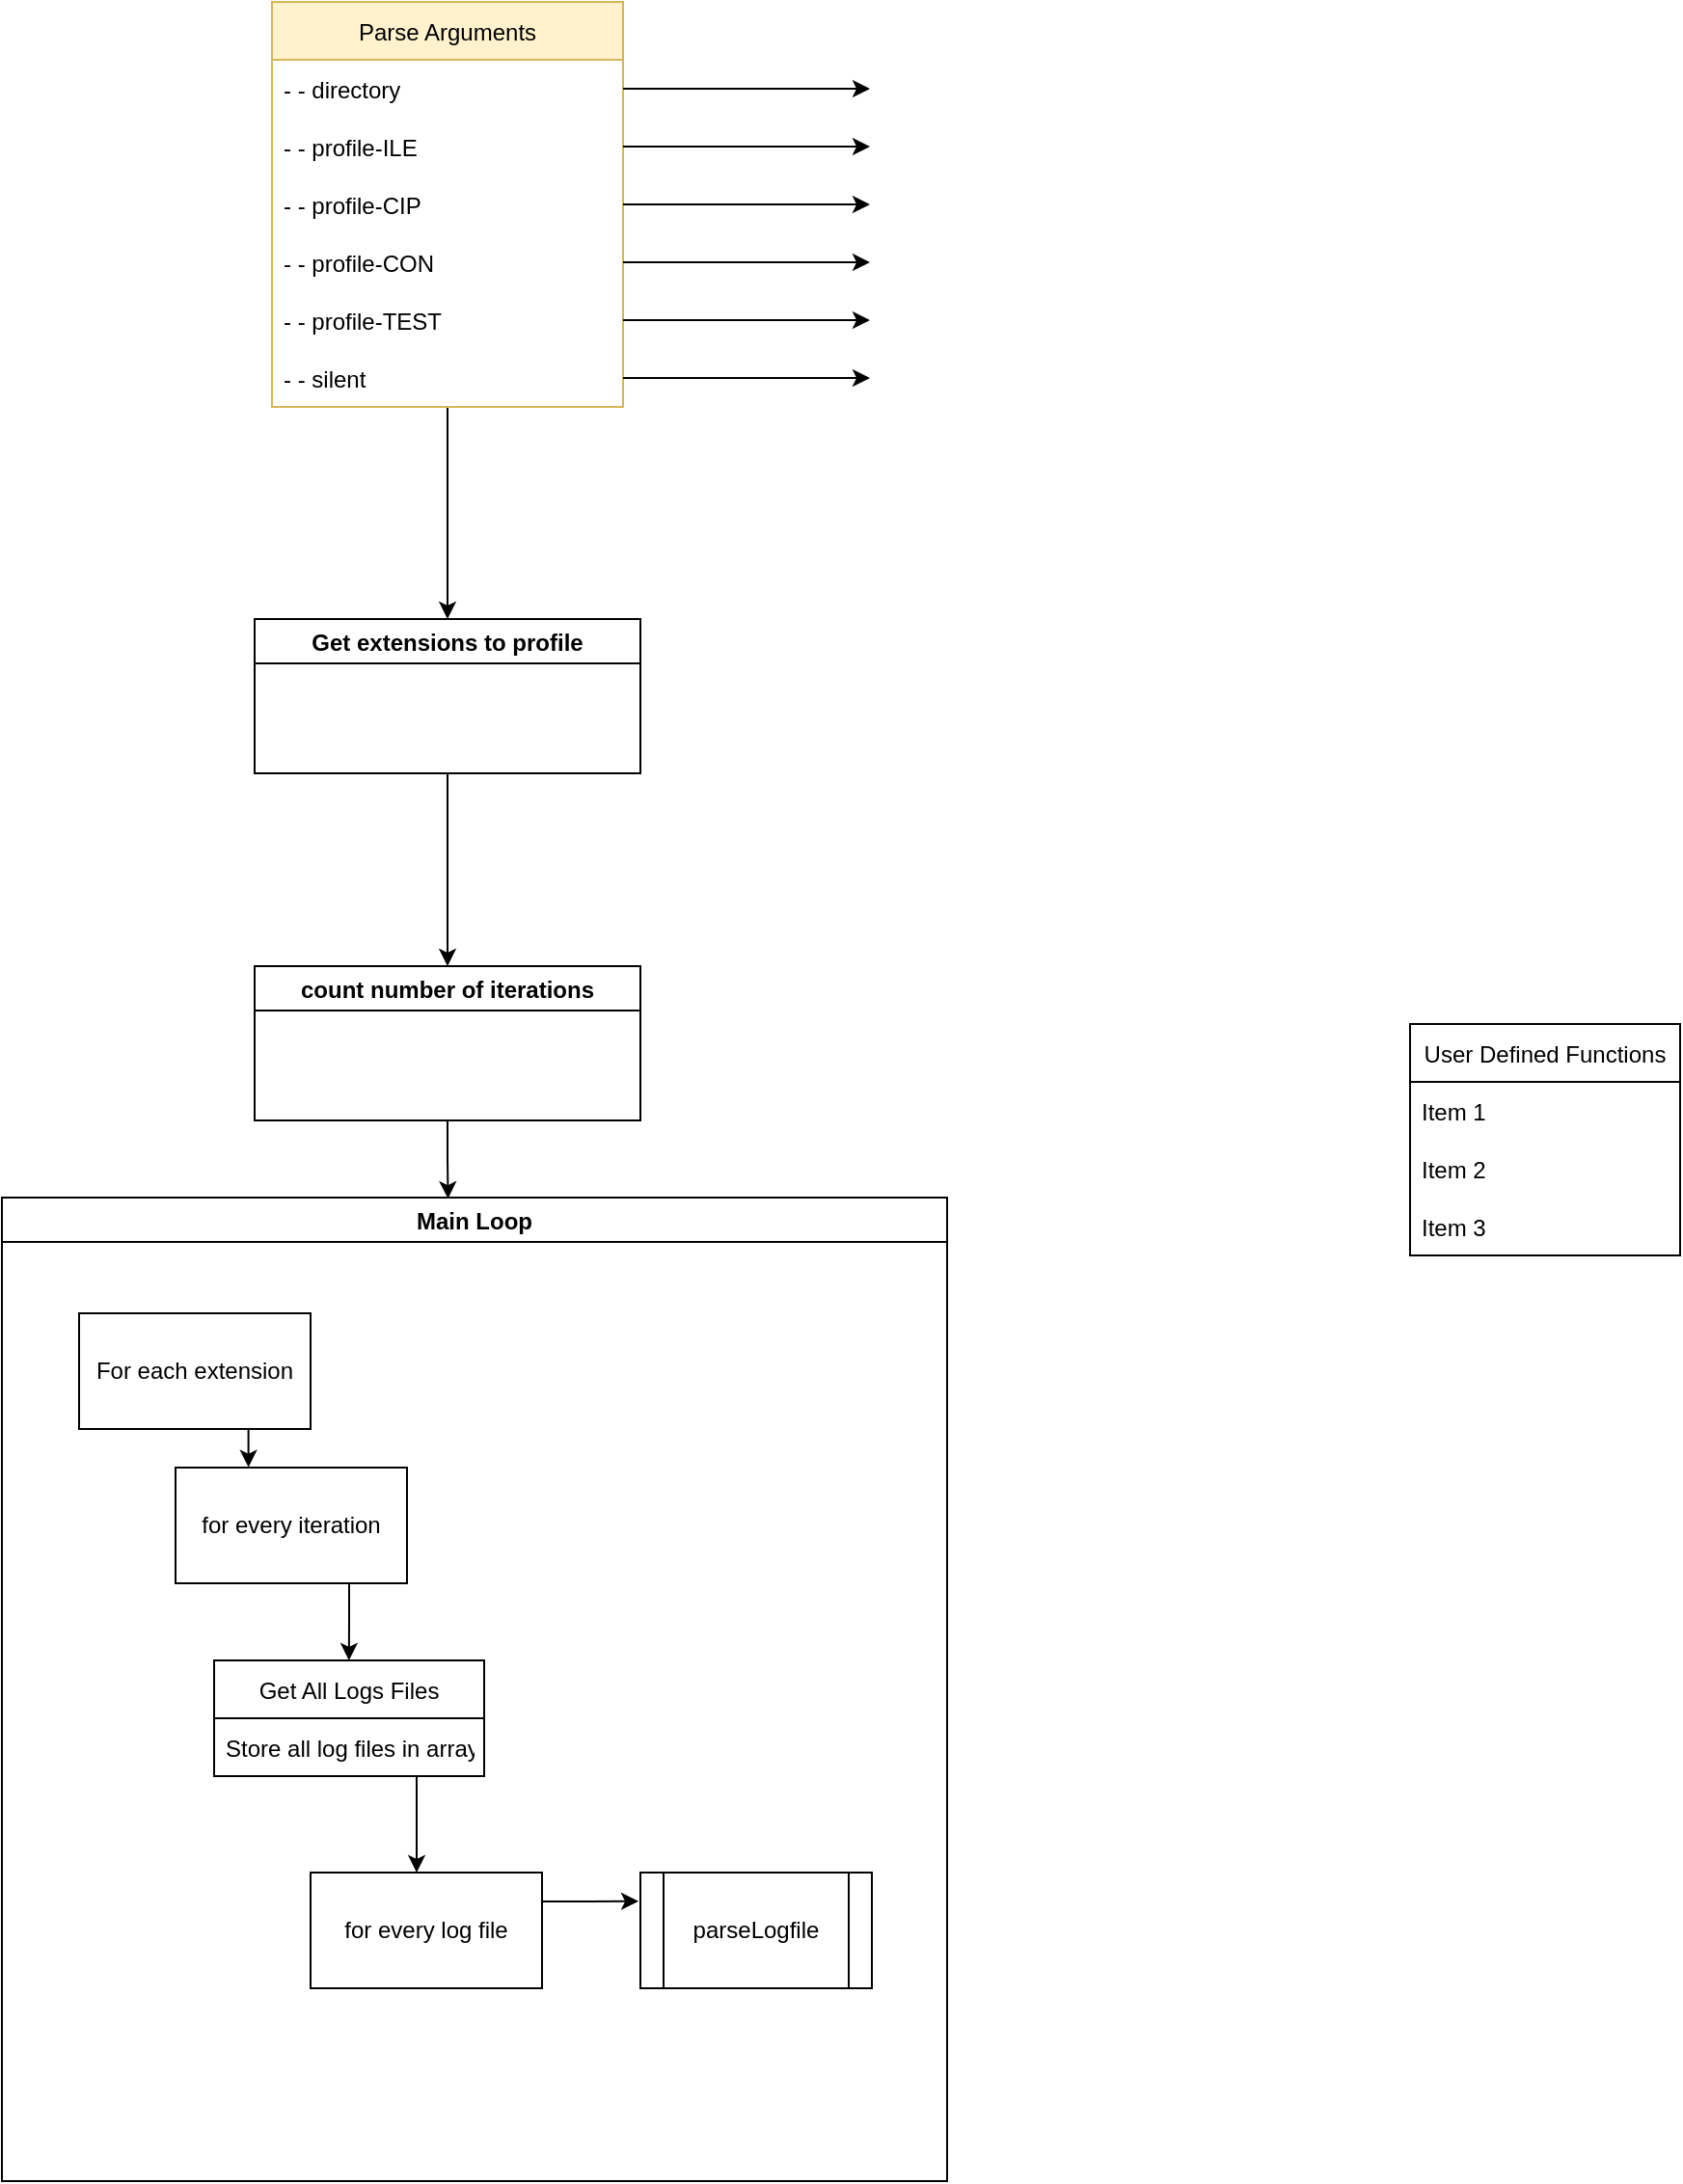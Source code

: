 <mxfile version="16.5.6" type="github"><diagram id="el1U36p7zhVe5056gf_X" name="Page-1"><mxGraphModel dx="173" dy="553" grid="1" gridSize="10" guides="1" tooltips="1" connect="1" arrows="1" fold="1" page="1" pageScale="1" pageWidth="850" pageHeight="1100" math="0" shadow="0"><root><mxCell id="0"/><mxCell id="1" parent="0"/><mxCell id="W2DuysxjR4uDY15PI-nn-50" style="edgeStyle=orthogonalEdgeStyle;rounded=0;orthogonalLoop=1;jettySize=auto;html=1;" edge="1" parent="1" source="W2DuysxjR4uDY15PI-nn-23"><mxGeometry relative="1" as="geometry"><mxPoint x="1311" y="370" as="targetPoint"/></mxGeometry></mxCell><mxCell id="W2DuysxjR4uDY15PI-nn-23" value="Parse Arguments" style="swimlane;fontStyle=0;childLayout=stackLayout;horizontal=1;startSize=30;horizontalStack=0;resizeParent=1;resizeParentMax=0;resizeLast=0;collapsible=1;marginBottom=0;fillColor=#fff2cc;strokeColor=#d6b656;" vertex="1" parent="1"><mxGeometry x="1220" y="50" width="182" height="210" as="geometry"><mxRectangle x="1220" y="50" width="50" height="30" as="alternateBounds"/></mxGeometry></mxCell><mxCell id="W2DuysxjR4uDY15PI-nn-24" value="- - directory" style="text;strokeColor=none;fillColor=none;align=left;verticalAlign=middle;spacingLeft=4;spacingRight=4;overflow=hidden;points=[[0,0.5],[1,0.5]];portConstraint=eastwest;rotatable=0;" vertex="1" parent="W2DuysxjR4uDY15PI-nn-23"><mxGeometry y="30" width="182" height="30" as="geometry"/></mxCell><mxCell id="W2DuysxjR4uDY15PI-nn-25" value="- - profile-ILE" style="text;strokeColor=none;fillColor=none;align=left;verticalAlign=middle;spacingLeft=4;spacingRight=4;overflow=hidden;points=[[0,0.5],[1,0.5]];portConstraint=eastwest;rotatable=0;" vertex="1" parent="W2DuysxjR4uDY15PI-nn-23"><mxGeometry y="60" width="182" height="30" as="geometry"/></mxCell><mxCell id="W2DuysxjR4uDY15PI-nn-26" value="- - profile-CIP" style="text;strokeColor=none;fillColor=none;align=left;verticalAlign=middle;spacingLeft=4;spacingRight=4;overflow=hidden;points=[[0,0.5],[1,0.5]];portConstraint=eastwest;rotatable=0;" vertex="1" parent="W2DuysxjR4uDY15PI-nn-23"><mxGeometry y="90" width="182" height="30" as="geometry"/></mxCell><mxCell id="W2DuysxjR4uDY15PI-nn-28" value="- - profile-CON" style="text;strokeColor=none;fillColor=none;align=left;verticalAlign=middle;spacingLeft=4;spacingRight=4;overflow=hidden;points=[[0,0.5],[1,0.5]];portConstraint=eastwest;rotatable=0;" vertex="1" parent="W2DuysxjR4uDY15PI-nn-23"><mxGeometry y="120" width="182" height="30" as="geometry"/></mxCell><mxCell id="W2DuysxjR4uDY15PI-nn-29" value="- - profile-TEST" style="text;strokeColor=none;fillColor=none;align=left;verticalAlign=middle;spacingLeft=4;spacingRight=4;overflow=hidden;points=[[0,0.5],[1,0.5]];portConstraint=eastwest;rotatable=0;" vertex="1" parent="W2DuysxjR4uDY15PI-nn-23"><mxGeometry y="150" width="182" height="30" as="geometry"/></mxCell><mxCell id="W2DuysxjR4uDY15PI-nn-30" value="- - silent" style="text;strokeColor=none;fillColor=none;align=left;verticalAlign=middle;spacingLeft=4;spacingRight=4;overflow=hidden;points=[[0,0.5],[1,0.5]];portConstraint=eastwest;rotatable=0;" vertex="1" parent="W2DuysxjR4uDY15PI-nn-23"><mxGeometry y="180" width="182" height="30" as="geometry"/></mxCell><mxCell id="W2DuysxjR4uDY15PI-nn-39" style="edgeStyle=orthogonalEdgeStyle;rounded=0;orthogonalLoop=1;jettySize=auto;html=1;" edge="1" parent="1" source="W2DuysxjR4uDY15PI-nn-24"><mxGeometry relative="1" as="geometry"><mxPoint x="1530" y="95" as="targetPoint"/></mxGeometry></mxCell><mxCell id="W2DuysxjR4uDY15PI-nn-40" style="edgeStyle=orthogonalEdgeStyle;rounded=0;orthogonalLoop=1;jettySize=auto;html=1;" edge="1" parent="1" source="W2DuysxjR4uDY15PI-nn-25"><mxGeometry relative="1" as="geometry"><mxPoint x="1530" y="125" as="targetPoint"/></mxGeometry></mxCell><mxCell id="W2DuysxjR4uDY15PI-nn-41" style="edgeStyle=orthogonalEdgeStyle;rounded=0;orthogonalLoop=1;jettySize=auto;html=1;" edge="1" parent="1" source="W2DuysxjR4uDY15PI-nn-26"><mxGeometry relative="1" as="geometry"><mxPoint x="1530" y="155" as="targetPoint"/></mxGeometry></mxCell><mxCell id="W2DuysxjR4uDY15PI-nn-42" style="edgeStyle=orthogonalEdgeStyle;rounded=0;orthogonalLoop=1;jettySize=auto;html=1;" edge="1" parent="1" source="W2DuysxjR4uDY15PI-nn-28"><mxGeometry relative="1" as="geometry"><mxPoint x="1530" y="185" as="targetPoint"/></mxGeometry></mxCell><mxCell id="W2DuysxjR4uDY15PI-nn-43" style="edgeStyle=orthogonalEdgeStyle;rounded=0;orthogonalLoop=1;jettySize=auto;html=1;" edge="1" parent="1" source="W2DuysxjR4uDY15PI-nn-29"><mxGeometry relative="1" as="geometry"><mxPoint x="1530" y="215" as="targetPoint"/></mxGeometry></mxCell><mxCell id="W2DuysxjR4uDY15PI-nn-44" style="edgeStyle=orthogonalEdgeStyle;rounded=0;orthogonalLoop=1;jettySize=auto;html=1;" edge="1" parent="1" source="W2DuysxjR4uDY15PI-nn-30"><mxGeometry relative="1" as="geometry"><mxPoint x="1530" y="245" as="targetPoint"/></mxGeometry></mxCell><mxCell id="W2DuysxjR4uDY15PI-nn-52" style="edgeStyle=orthogonalEdgeStyle;rounded=0;orthogonalLoop=1;jettySize=auto;html=1;" edge="1" parent="1" source="W2DuysxjR4uDY15PI-nn-51"><mxGeometry relative="1" as="geometry"><mxPoint x="1311" y="550" as="targetPoint"/></mxGeometry></mxCell><mxCell id="W2DuysxjR4uDY15PI-nn-51" value="Get extensions to profile" style="swimlane;" vertex="1" parent="1"><mxGeometry x="1211" y="370" width="200" height="80" as="geometry"/></mxCell><mxCell id="W2DuysxjR4uDY15PI-nn-58" style="edgeStyle=orthogonalEdgeStyle;rounded=0;orthogonalLoop=1;jettySize=auto;html=1;exitX=0.5;exitY=1;exitDx=0;exitDy=0;entryX=0.472;entryY=0.001;entryDx=0;entryDy=0;entryPerimeter=0;" edge="1" parent="1" source="W2DuysxjR4uDY15PI-nn-53" target="W2DuysxjR4uDY15PI-nn-54"><mxGeometry relative="1" as="geometry"/></mxCell><mxCell id="W2DuysxjR4uDY15PI-nn-53" value="count number of iterations" style="swimlane;" vertex="1" parent="1"><mxGeometry x="1211" y="550" width="200" height="80" as="geometry"><mxRectangle x="1211" y="550" width="180" height="23" as="alternateBounds"/></mxGeometry></mxCell><mxCell id="W2DuysxjR4uDY15PI-nn-54" value="Main Loop" style="swimlane;startSize=23;" vertex="1" parent="1"><mxGeometry x="1080" y="670" width="490" height="510" as="geometry"/></mxCell><mxCell id="W2DuysxjR4uDY15PI-nn-59" style="edgeStyle=orthogonalEdgeStyle;rounded=0;orthogonalLoop=1;jettySize=auto;html=1;exitX=0.75;exitY=1;exitDx=0;exitDy=0;entryX=0.315;entryY=-0.003;entryDx=0;entryDy=0;entryPerimeter=0;" edge="1" parent="W2DuysxjR4uDY15PI-nn-54" source="W2DuysxjR4uDY15PI-nn-55" target="W2DuysxjR4uDY15PI-nn-57"><mxGeometry relative="1" as="geometry"/></mxCell><mxCell id="W2DuysxjR4uDY15PI-nn-55" value="For each extension" style="whiteSpace=wrap;html=1;" vertex="1" parent="W2DuysxjR4uDY15PI-nn-54"><mxGeometry x="40" y="60" width="120" height="60" as="geometry"/></mxCell><mxCell id="W2DuysxjR4uDY15PI-nn-57" value="for every iteration" style="whiteSpace=wrap;html=1;" vertex="1" parent="W2DuysxjR4uDY15PI-nn-54"><mxGeometry x="90" y="140" width="120" height="60" as="geometry"/></mxCell><mxCell id="W2DuysxjR4uDY15PI-nn-61" value="Get All Logs Files" style="swimlane;fontStyle=0;childLayout=stackLayout;horizontal=1;startSize=30;horizontalStack=0;resizeParent=1;resizeParentMax=0;resizeLast=0;collapsible=1;marginBottom=0;" vertex="1" parent="W2DuysxjR4uDY15PI-nn-54"><mxGeometry x="110" y="240" width="140" height="60" as="geometry"/></mxCell><mxCell id="W2DuysxjR4uDY15PI-nn-62" value="Store all log files in array" style="text;strokeColor=none;fillColor=none;align=left;verticalAlign=middle;spacingLeft=4;spacingRight=4;overflow=hidden;points=[[0,0.5],[1,0.5]];portConstraint=eastwest;rotatable=0;" vertex="1" parent="W2DuysxjR4uDY15PI-nn-61"><mxGeometry y="30" width="140" height="30" as="geometry"/></mxCell><mxCell id="W2DuysxjR4uDY15PI-nn-66" value="for every log file" style="whiteSpace=wrap;html=1;" vertex="1" parent="W2DuysxjR4uDY15PI-nn-54"><mxGeometry x="160" y="350" width="120" height="60" as="geometry"/></mxCell><mxCell id="W2DuysxjR4uDY15PI-nn-71" value="parseLogfile" style="shape=process;whiteSpace=wrap;html=1;backgroundOutline=1;" vertex="1" parent="W2DuysxjR4uDY15PI-nn-54"><mxGeometry x="331" y="350" width="120" height="60" as="geometry"/></mxCell><mxCell id="W2DuysxjR4uDY15PI-nn-60" style="edgeStyle=orthogonalEdgeStyle;rounded=0;orthogonalLoop=1;jettySize=auto;html=1;exitX=0.75;exitY=1;exitDx=0;exitDy=0;" edge="1" parent="1" source="W2DuysxjR4uDY15PI-nn-57"><mxGeometry relative="1" as="geometry"><mxPoint x="1259.907" y="910" as="targetPoint"/></mxGeometry></mxCell><mxCell id="W2DuysxjR4uDY15PI-nn-65" style="edgeStyle=orthogonalEdgeStyle;rounded=0;orthogonalLoop=1;jettySize=auto;html=1;exitX=0.75;exitY=1;exitDx=0;exitDy=0;" edge="1" parent="1" source="W2DuysxjR4uDY15PI-nn-61"><mxGeometry relative="1" as="geometry"><mxPoint x="1295" y="1020" as="targetPoint"/></mxGeometry></mxCell><mxCell id="W2DuysxjR4uDY15PI-nn-67" style="edgeStyle=orthogonalEdgeStyle;rounded=0;orthogonalLoop=1;jettySize=auto;html=1;exitX=1;exitY=0.25;exitDx=0;exitDy=0;" edge="1" parent="1" source="W2DuysxjR4uDY15PI-nn-66"><mxGeometry relative="1" as="geometry"><mxPoint x="1410" y="1034.889" as="targetPoint"/></mxGeometry></mxCell><mxCell id="W2DuysxjR4uDY15PI-nn-73" value="User Defined Functions" style="swimlane;fontStyle=0;childLayout=stackLayout;horizontal=1;startSize=30;horizontalStack=0;resizeParent=1;resizeParentMax=0;resizeLast=0;collapsible=1;marginBottom=0;" vertex="1" parent="1"><mxGeometry x="1810" y="580" width="140" height="120" as="geometry"/></mxCell><mxCell id="W2DuysxjR4uDY15PI-nn-74" value="Item 1" style="text;strokeColor=none;fillColor=none;align=left;verticalAlign=middle;spacingLeft=4;spacingRight=4;overflow=hidden;points=[[0,0.5],[1,0.5]];portConstraint=eastwest;rotatable=0;" vertex="1" parent="W2DuysxjR4uDY15PI-nn-73"><mxGeometry y="30" width="140" height="30" as="geometry"/></mxCell><mxCell id="W2DuysxjR4uDY15PI-nn-75" value="Item 2" style="text;strokeColor=none;fillColor=none;align=left;verticalAlign=middle;spacingLeft=4;spacingRight=4;overflow=hidden;points=[[0,0.5],[1,0.5]];portConstraint=eastwest;rotatable=0;" vertex="1" parent="W2DuysxjR4uDY15PI-nn-73"><mxGeometry y="60" width="140" height="30" as="geometry"/></mxCell><mxCell id="W2DuysxjR4uDY15PI-nn-76" value="Item 3" style="text;strokeColor=none;fillColor=none;align=left;verticalAlign=middle;spacingLeft=4;spacingRight=4;overflow=hidden;points=[[0,0.5],[1,0.5]];portConstraint=eastwest;rotatable=0;" vertex="1" parent="W2DuysxjR4uDY15PI-nn-73"><mxGeometry y="90" width="140" height="30" as="geometry"/></mxCell></root></mxGraphModel></diagram></mxfile>
